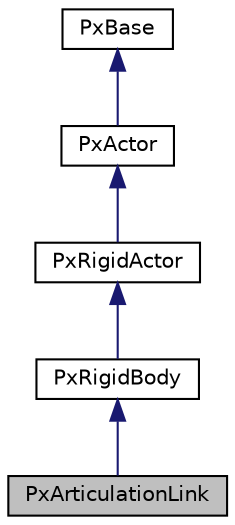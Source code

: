digraph "PxArticulationLink"
{
  edge [fontname="Helvetica",fontsize="10",labelfontname="Helvetica",labelfontsize="10"];
  node [fontname="Helvetica",fontsize="10",shape=record];
  Node0 [label="PxArticulationLink",height=0.2,width=0.4,color="black", fillcolor="grey75", style="filled", fontcolor="black"];
  Node1 -> Node0 [dir="back",color="midnightblue",fontsize="10",style="solid",fontname="Helvetica"];
  Node1 [label="PxRigidBody",height=0.2,width=0.4,color="black", fillcolor="white", style="filled",URL="$classPxRigidBody.html",tooltip="PxRigidBody is a base class shared between dynamic rigid body objects. "];
  Node2 -> Node1 [dir="back",color="midnightblue",fontsize="10",style="solid",fontname="Helvetica"];
  Node2 [label="PxRigidActor",height=0.2,width=0.4,color="black", fillcolor="white", style="filled",URL="$classPxRigidActor.html",tooltip="PxRigidActor represents a base class shared between dynamic and static rigid bodies in the physics SD..."];
  Node3 -> Node2 [dir="back",color="midnightblue",fontsize="10",style="solid",fontname="Helvetica"];
  Node3 [label="PxActor",height=0.2,width=0.4,color="black", fillcolor="white", style="filled",URL="$classPxActor.html",tooltip="PxActor is the base class for the main simulation objects in the physics SDK. "];
  Node4 -> Node3 [dir="back",color="midnightblue",fontsize="10",style="solid",fontname="Helvetica"];
  Node4 [label="PxBase",height=0.2,width=0.4,color="black", fillcolor="white", style="filled",URL="$classPxBase.html",tooltip="Base class for objects that can be members of a PxCollection. "];
}
